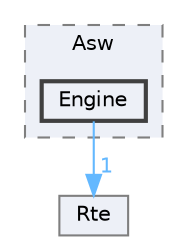 digraph "Project/avProj/Asw/Engine"
{
 // LATEX_PDF_SIZE
  bgcolor="transparent";
  edge [fontname=Helvetica,fontsize=10,labelfontname=Helvetica,labelfontsize=10];
  node [fontname=Helvetica,fontsize=10,shape=box,height=0.2,width=0.4];
  compound=true
  subgraph clusterdir_451e5911a910c1fe6d341594f6c5cc91 {
    graph [ bgcolor="#edf0f7", pencolor="grey50", label="Asw", fontname=Helvetica,fontsize=10 style="filled,dashed", URL="dir_451e5911a910c1fe6d341594f6c5cc91.html",tooltip=""]
  dir_e6611a41304e7514f6add27290c9c668 [label="Engine", fillcolor="#edf0f7", color="grey25", style="filled,bold", URL="dir_e6611a41304e7514f6add27290c9c668.html",tooltip=""];
  }
  dir_44ac158177b38012ded29e0bce1ce711 [label="Rte", fillcolor="#edf0f7", color="grey50", style="filled", URL="dir_44ac158177b38012ded29e0bce1ce711.html",tooltip=""];
  dir_e6611a41304e7514f6add27290c9c668->dir_44ac158177b38012ded29e0bce1ce711 [headlabel="1", labeldistance=1.5 headhref="dir_000043_000082.html" color="steelblue1" fontcolor="steelblue1"];
}
